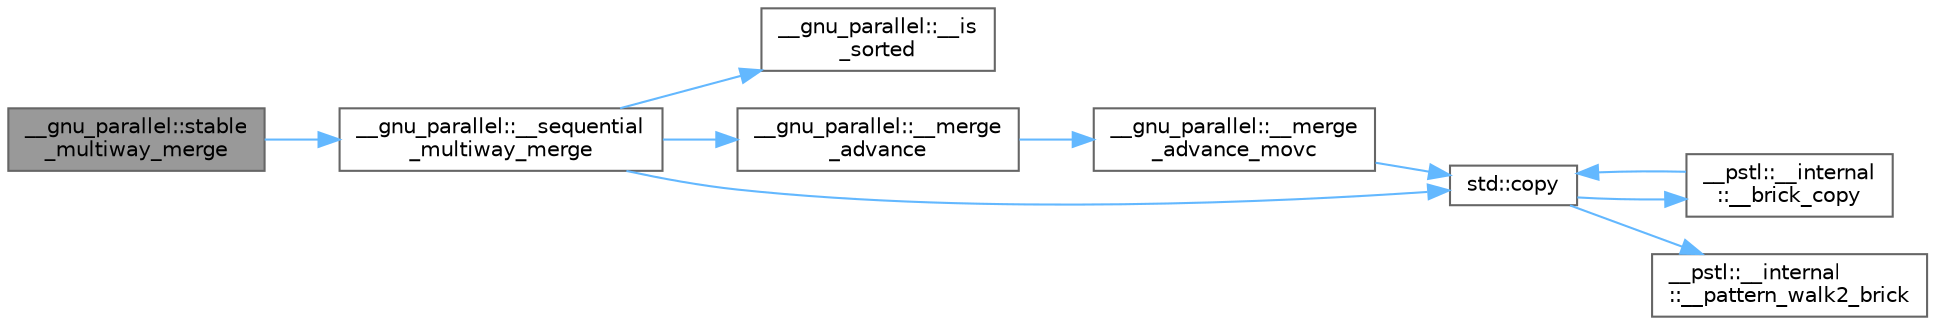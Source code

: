 digraph "__gnu_parallel::stable_multiway_merge"
{
 // LATEX_PDF_SIZE
  bgcolor="transparent";
  edge [fontname=Helvetica,fontsize=10,labelfontname=Helvetica,labelfontsize=10];
  node [fontname=Helvetica,fontsize=10,shape=box,height=0.2,width=0.4];
  rankdir="LR";
  Node1 [id="Node000001",label="__gnu_parallel::stable\l_multiway_merge",height=0.2,width=0.4,color="gray40", fillcolor="grey60", style="filled", fontcolor="black",tooltip=" "];
  Node1 -> Node2 [id="edge1_Node000001_Node000002",color="steelblue1",style="solid",tooltip=" "];
  Node2 [id="Node000002",label="__gnu_parallel::__sequential\l_multiway_merge",height=0.2,width=0.4,color="grey40", fillcolor="white", style="filled",URL="$namespace____gnu__parallel.html#a5ccf0d17d06a0cdd449939227e55bd9d",tooltip="Sequential multi-way merging switch."];
  Node2 -> Node3 [id="edge2_Node000002_Node000003",color="steelblue1",style="solid",tooltip=" "];
  Node3 [id="Node000003",label="__gnu_parallel::__is\l_sorted",height=0.2,width=0.4,color="grey40", fillcolor="white", style="filled",URL="$namespace____gnu__parallel.html#a34e76513fa46ae5c7bc8c45677289112",tooltip="Check whether [__begin, __end) is sorted according to __comp."];
  Node2 -> Node4 [id="edge3_Node000002_Node000004",color="steelblue1",style="solid",tooltip=" "];
  Node4 [id="Node000004",label="__gnu_parallel::__merge\l_advance",height=0.2,width=0.4,color="grey40", fillcolor="white", style="filled",URL="$namespace____gnu__parallel.html#a0059cd13cc6ab70692f8309ad92cb548",tooltip="Merge routine being able to merge only the __max_length smallest elements."];
  Node4 -> Node5 [id="edge4_Node000004_Node000005",color="steelblue1",style="solid",tooltip=" "];
  Node5 [id="Node000005",label="__gnu_parallel::__merge\l_advance_movc",height=0.2,width=0.4,color="grey40", fillcolor="white", style="filled",URL="$namespace____gnu__parallel.html#a8deacd343b40dc77deeb1a8e515e7358",tooltip="Merge routine being able to merge only the __max_length smallest elements."];
  Node5 -> Node6 [id="edge5_Node000005_Node000006",color="steelblue1",style="solid",tooltip=" "];
  Node6 [id="Node000006",label="std::copy",height=0.2,width=0.4,color="grey40", fillcolor="white", style="filled",URL="$namespacestd.html#a4e3366cc5ea1e47fac759952b877ed0d",tooltip=" "];
  Node6 -> Node7 [id="edge6_Node000006_Node000007",color="steelblue1",style="solid",tooltip=" "];
  Node7 [id="Node000007",label="__pstl::__internal\l::__brick_copy",height=0.2,width=0.4,color="grey40", fillcolor="white", style="filled",URL="$namespace____pstl_1_1____internal.html#afeb0a574201d45df430150e28155b9de",tooltip=" "];
  Node7 -> Node6 [id="edge7_Node000007_Node000006",color="steelblue1",style="solid",tooltip=" "];
  Node6 -> Node8 [id="edge8_Node000006_Node000008",color="steelblue1",style="solid",tooltip=" "];
  Node8 [id="Node000008",label="__pstl::__internal\l::__pattern_walk2_brick",height=0.2,width=0.4,color="grey40", fillcolor="white", style="filled",URL="$namespace____pstl_1_1____internal.html#a28e6956cf2cd3d8cfe4949d41a700cc5",tooltip=" "];
  Node2 -> Node6 [id="edge9_Node000002_Node000006",color="steelblue1",style="solid",tooltip=" "];
}
